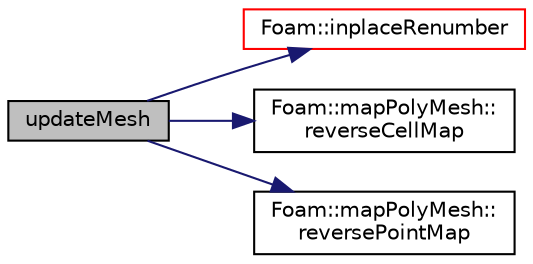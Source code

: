 digraph "updateMesh"
{
  bgcolor="transparent";
  edge [fontname="Helvetica",fontsize="10",labelfontname="Helvetica",labelfontsize="10"];
  node [fontname="Helvetica",fontsize="10",shape=record];
  rankdir="LR";
  Node1362 [label="updateMesh",height=0.2,width=0.4,color="black", fillcolor="grey75", style="filled", fontcolor="black"];
  Node1362 -> Node1363 [color="midnightblue",fontsize="10",style="solid",fontname="Helvetica"];
  Node1363 [label="Foam::inplaceRenumber",height=0.2,width=0.4,color="red",URL="$a21851.html#a9b337312524f331043d60cc58a96a5e1",tooltip="Inplace renumber the values of a list. "];
  Node1362 -> Node1369 [color="midnightblue",fontsize="10",style="solid",fontname="Helvetica"];
  Node1369 [label="Foam::mapPolyMesh::\lreverseCellMap",height=0.2,width=0.4,color="black",URL="$a28541.html#a89843f27b1311c10f35810e3dc692061",tooltip="Reverse cell map. "];
  Node1362 -> Node1370 [color="midnightblue",fontsize="10",style="solid",fontname="Helvetica"];
  Node1370 [label="Foam::mapPolyMesh::\lreversePointMap",height=0.2,width=0.4,color="black",URL="$a28541.html#a552b6f73bc2391a9c807f787f9774a39",tooltip="Reverse point map. "];
}
